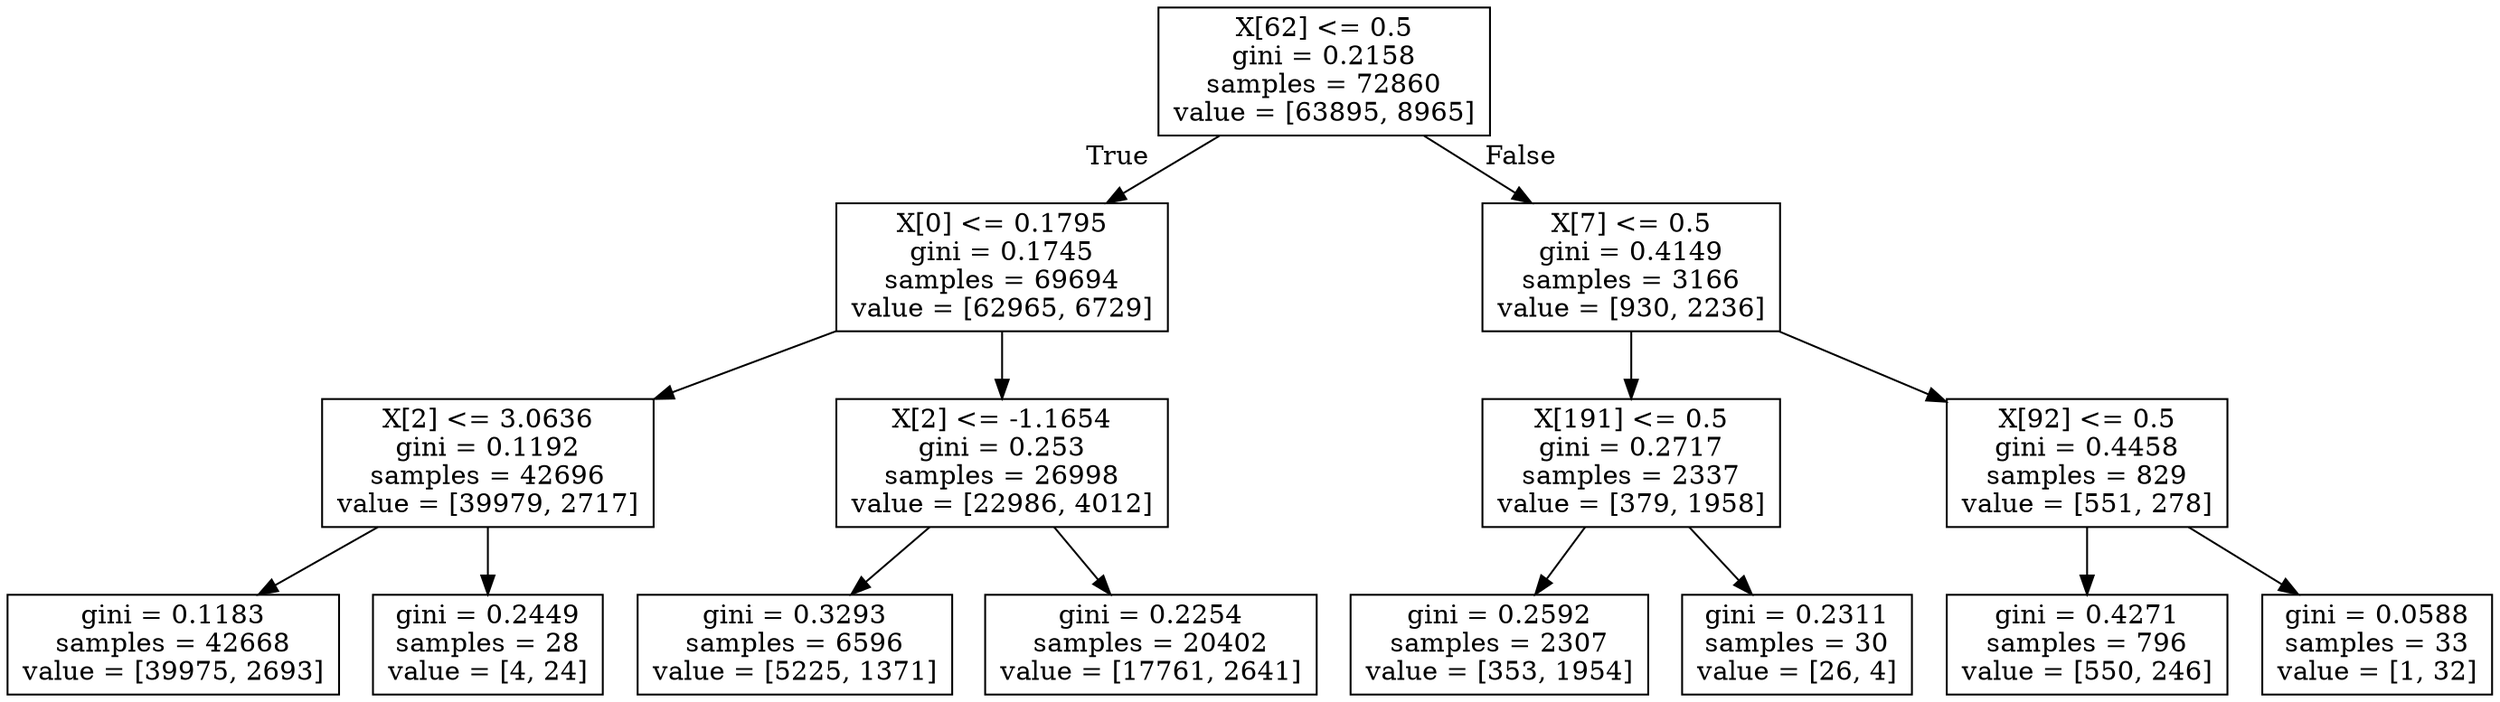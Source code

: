 digraph Tree {
node [shape=box] ;
0 [label="X[62] <= 0.5\ngini = 0.2158\nsamples = 72860\nvalue = [63895, 8965]"] ;
1 [label="X[0] <= 0.1795\ngini = 0.1745\nsamples = 69694\nvalue = [62965, 6729]"] ;
0 -> 1 [labeldistance=2.5, labelangle=45, headlabel="True"] ;
2 [label="X[2] <= 3.0636\ngini = 0.1192\nsamples = 42696\nvalue = [39979, 2717]"] ;
1 -> 2 ;
3 [label="gini = 0.1183\nsamples = 42668\nvalue = [39975, 2693]"] ;
2 -> 3 ;
4 [label="gini = 0.2449\nsamples = 28\nvalue = [4, 24]"] ;
2 -> 4 ;
5 [label="X[2] <= -1.1654\ngini = 0.253\nsamples = 26998\nvalue = [22986, 4012]"] ;
1 -> 5 ;
6 [label="gini = 0.3293\nsamples = 6596\nvalue = [5225, 1371]"] ;
5 -> 6 ;
7 [label="gini = 0.2254\nsamples = 20402\nvalue = [17761, 2641]"] ;
5 -> 7 ;
8 [label="X[7] <= 0.5\ngini = 0.4149\nsamples = 3166\nvalue = [930, 2236]"] ;
0 -> 8 [labeldistance=2.5, labelangle=-45, headlabel="False"] ;
9 [label="X[191] <= 0.5\ngini = 0.2717\nsamples = 2337\nvalue = [379, 1958]"] ;
8 -> 9 ;
10 [label="gini = 0.2592\nsamples = 2307\nvalue = [353, 1954]"] ;
9 -> 10 ;
11 [label="gini = 0.2311\nsamples = 30\nvalue = [26, 4]"] ;
9 -> 11 ;
12 [label="X[92] <= 0.5\ngini = 0.4458\nsamples = 829\nvalue = [551, 278]"] ;
8 -> 12 ;
13 [label="gini = 0.4271\nsamples = 796\nvalue = [550, 246]"] ;
12 -> 13 ;
14 [label="gini = 0.0588\nsamples = 33\nvalue = [1, 32]"] ;
12 -> 14 ;
}